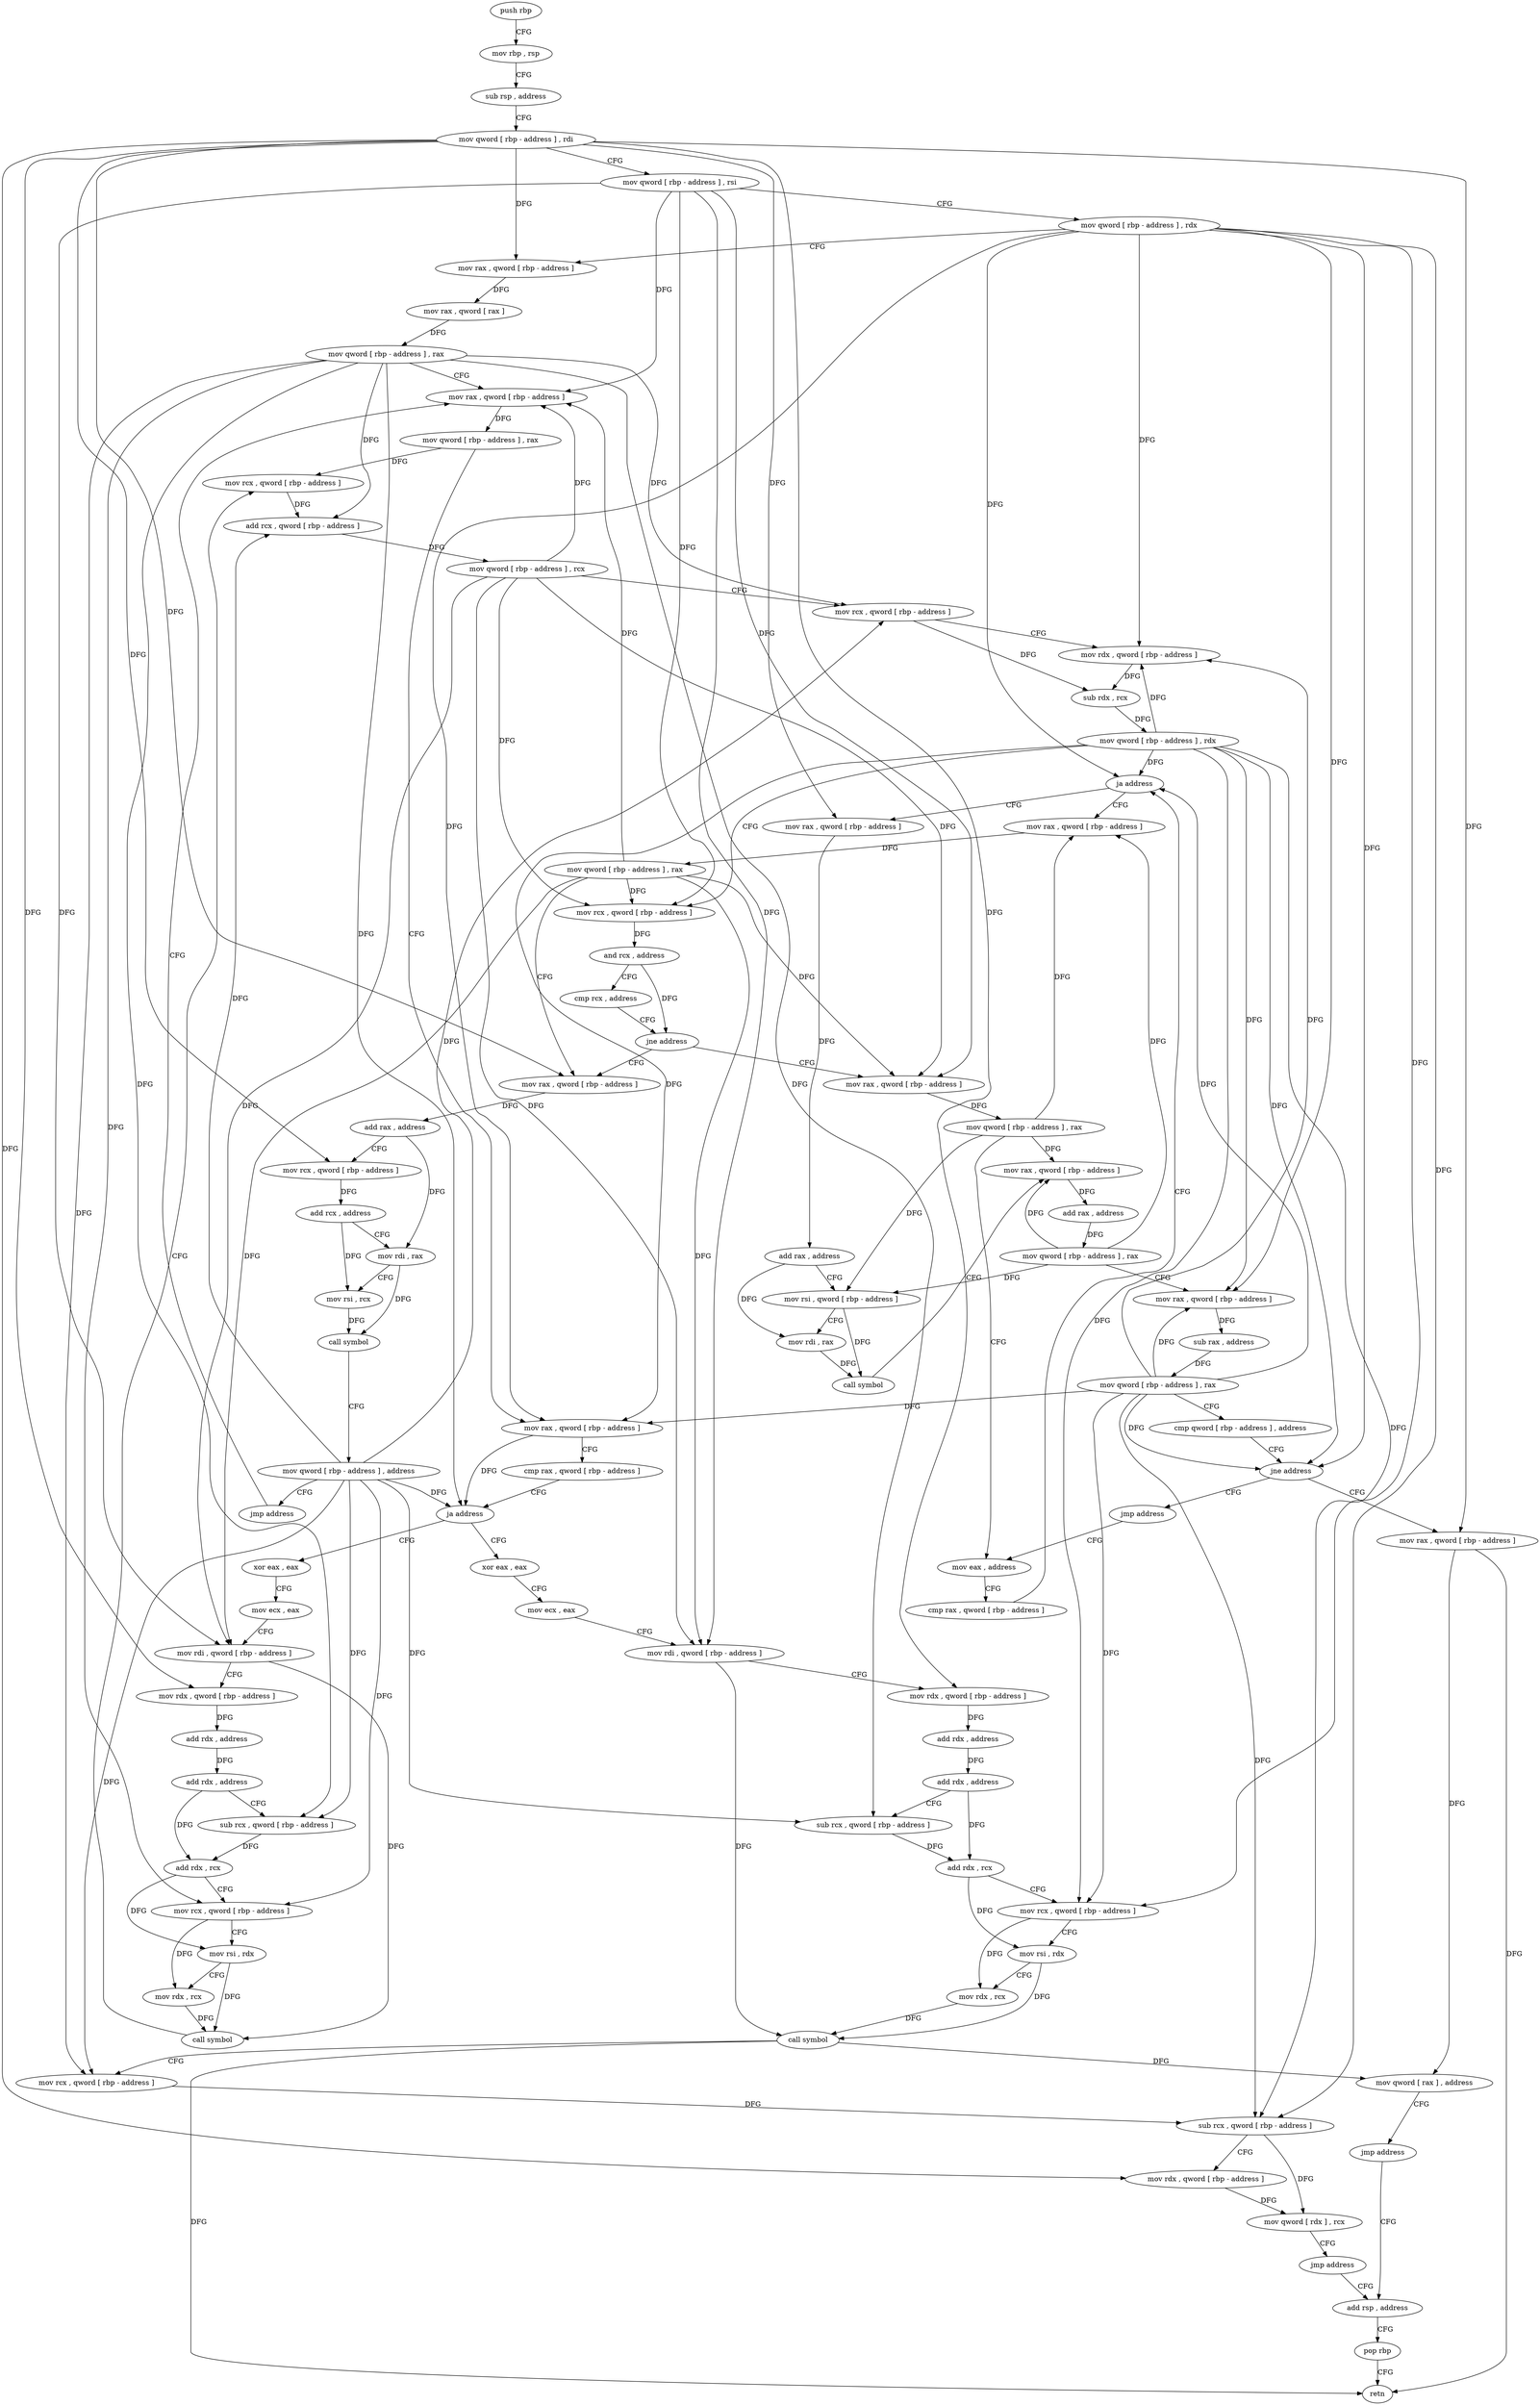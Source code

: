 digraph "func" {
"4237984" [label = "push rbp" ]
"4237985" [label = "mov rbp , rsp" ]
"4237988" [label = "sub rsp , address" ]
"4237992" [label = "mov qword [ rbp - address ] , rdi" ]
"4237996" [label = "mov qword [ rbp - address ] , rsi" ]
"4238000" [label = "mov qword [ rbp - address ] , rdx" ]
"4238004" [label = "mov rax , qword [ rbp - address ]" ]
"4238008" [label = "mov rax , qword [ rax ]" ]
"4238011" [label = "mov qword [ rbp - address ] , rax" ]
"4238015" [label = "mov rax , qword [ rbp - address ]" ]
"4238105" [label = "xor eax , eax" ]
"4238107" [label = "mov ecx , eax" ]
"4238109" [label = "mov rdi , qword [ rbp - address ]" ]
"4238113" [label = "mov rdx , qword [ rbp - address ]" ]
"4238117" [label = "add rdx , address" ]
"4238124" [label = "add rdx , address" ]
"4238131" [label = "sub rcx , qword [ rbp - address ]" ]
"4238135" [label = "add rdx , rcx" ]
"4238138" [label = "mov rcx , qword [ rbp - address ]" ]
"4238142" [label = "mov rsi , rdx" ]
"4238145" [label = "mov rdx , rcx" ]
"4238148" [label = "call symbol" ]
"4238153" [label = "mov rcx , qword [ rbp - address ]" ]
"4238157" [label = "add rcx , qword [ rbp - address ]" ]
"4238161" [label = "mov qword [ rbp - address ] , rcx" ]
"4238165" [label = "mov rcx , qword [ rbp - address ]" ]
"4238169" [label = "mov rdx , qword [ rbp - address ]" ]
"4238173" [label = "sub rdx , rcx" ]
"4238176" [label = "mov qword [ rbp - address ] , rdx" ]
"4238180" [label = "mov rcx , qword [ rbp - address ]" ]
"4238184" [label = "and rcx , address" ]
"4238191" [label = "cmp rcx , address" ]
"4238195" [label = "jne address" ]
"4238314" [label = "mov rax , qword [ rbp - address ]" ]
"4238201" [label = "mov rax , qword [ rbp - address ]" ]
"4238037" [label = "xor eax , eax" ]
"4238039" [label = "mov ecx , eax" ]
"4238041" [label = "mov rdi , qword [ rbp - address ]" ]
"4238045" [label = "mov rdx , qword [ rbp - address ]" ]
"4238049" [label = "add rdx , address" ]
"4238056" [label = "add rdx , address" ]
"4238063" [label = "sub rcx , qword [ rbp - address ]" ]
"4238067" [label = "add rdx , rcx" ]
"4238070" [label = "mov rcx , qword [ rbp - address ]" ]
"4238074" [label = "mov rsi , rdx" ]
"4238077" [label = "mov rdx , rcx" ]
"4238080" [label = "call symbol" ]
"4238085" [label = "mov rcx , qword [ rbp - address ]" ]
"4238089" [label = "sub rcx , qword [ rbp - address ]" ]
"4238093" [label = "mov rdx , qword [ rbp - address ]" ]
"4238097" [label = "mov qword [ rdx ] , rcx" ]
"4238100" [label = "jmp address" ]
"4238359" [label = "add rsp , address" ]
"4238318" [label = "add rax , address" ]
"4238324" [label = "mov rcx , qword [ rbp - address ]" ]
"4238328" [label = "add rcx , address" ]
"4238335" [label = "mov rdi , rax" ]
"4238338" [label = "mov rsi , rcx" ]
"4238341" [label = "call symbol" ]
"4238346" [label = "mov qword [ rbp - address ] , address" ]
"4238354" [label = "jmp address" ]
"4238205" [label = "mov qword [ rbp - address ] , rax" ]
"4238209" [label = "mov eax , address" ]
"4238363" [label = "pop rbp" ]
"4238364" [label = "retn" ]
"4238019" [label = "mov qword [ rbp - address ] , rax" ]
"4238023" [label = "mov rax , qword [ rbp - address ]" ]
"4238027" [label = "cmp rax , qword [ rbp - address ]" ]
"4238031" [label = "ja address" ]
"4238306" [label = "mov rax , qword [ rbp - address ]" ]
"4238310" [label = "mov qword [ rbp - address ] , rax" ]
"4238224" [label = "mov rax , qword [ rbp - address ]" ]
"4238228" [label = "add rax , address" ]
"4238234" [label = "mov rsi , qword [ rbp - address ]" ]
"4238238" [label = "mov rdi , rax" ]
"4238241" [label = "call symbol" ]
"4238246" [label = "mov rax , qword [ rbp - address ]" ]
"4238250" [label = "add rax , address" ]
"4238256" [label = "mov qword [ rbp - address ] , rax" ]
"4238260" [label = "mov rax , qword [ rbp - address ]" ]
"4238264" [label = "sub rax , address" ]
"4238270" [label = "mov qword [ rbp - address ] , rax" ]
"4238274" [label = "cmp qword [ rbp - address ] , address" ]
"4238279" [label = "jne address" ]
"4238301" [label = "jmp address" ]
"4238285" [label = "mov rax , qword [ rbp - address ]" ]
"4238289" [label = "mov qword [ rax ] , address" ]
"4238296" [label = "jmp address" ]
"4238214" [label = "cmp rax , qword [ rbp - address ]" ]
"4238218" [label = "ja address" ]
"4237984" -> "4237985" [ label = "CFG" ]
"4237985" -> "4237988" [ label = "CFG" ]
"4237988" -> "4237992" [ label = "CFG" ]
"4237992" -> "4237996" [ label = "CFG" ]
"4237992" -> "4238004" [ label = "DFG" ]
"4237992" -> "4238113" [ label = "DFG" ]
"4237992" -> "4238045" [ label = "DFG" ]
"4237992" -> "4238093" [ label = "DFG" ]
"4237992" -> "4238314" [ label = "DFG" ]
"4237992" -> "4238324" [ label = "DFG" ]
"4237992" -> "4238224" [ label = "DFG" ]
"4237992" -> "4238285" [ label = "DFG" ]
"4237996" -> "4238000" [ label = "CFG" ]
"4237996" -> "4238015" [ label = "DFG" ]
"4237996" -> "4238109" [ label = "DFG" ]
"4237996" -> "4238180" [ label = "DFG" ]
"4237996" -> "4238041" [ label = "DFG" ]
"4237996" -> "4238201" [ label = "DFG" ]
"4238000" -> "4238004" [ label = "CFG" ]
"4238000" -> "4238023" [ label = "DFG" ]
"4238000" -> "4238169" [ label = "DFG" ]
"4238000" -> "4238070" [ label = "DFG" ]
"4238000" -> "4238089" [ label = "DFG" ]
"4238000" -> "4238218" [ label = "DFG" ]
"4238000" -> "4238260" [ label = "DFG" ]
"4238000" -> "4238279" [ label = "DFG" ]
"4238004" -> "4238008" [ label = "DFG" ]
"4238008" -> "4238011" [ label = "DFG" ]
"4238011" -> "4238015" [ label = "CFG" ]
"4238011" -> "4238031" [ label = "DFG" ]
"4238011" -> "4238131" [ label = "DFG" ]
"4238011" -> "4238138" [ label = "DFG" ]
"4238011" -> "4238157" [ label = "DFG" ]
"4238011" -> "4238165" [ label = "DFG" ]
"4238011" -> "4238063" [ label = "DFG" ]
"4238011" -> "4238085" [ label = "DFG" ]
"4238015" -> "4238019" [ label = "DFG" ]
"4238105" -> "4238107" [ label = "CFG" ]
"4238107" -> "4238109" [ label = "CFG" ]
"4238109" -> "4238113" [ label = "CFG" ]
"4238109" -> "4238148" [ label = "DFG" ]
"4238113" -> "4238117" [ label = "DFG" ]
"4238117" -> "4238124" [ label = "DFG" ]
"4238124" -> "4238131" [ label = "CFG" ]
"4238124" -> "4238135" [ label = "DFG" ]
"4238131" -> "4238135" [ label = "DFG" ]
"4238135" -> "4238138" [ label = "CFG" ]
"4238135" -> "4238142" [ label = "DFG" ]
"4238138" -> "4238142" [ label = "CFG" ]
"4238138" -> "4238145" [ label = "DFG" ]
"4238142" -> "4238145" [ label = "CFG" ]
"4238142" -> "4238148" [ label = "DFG" ]
"4238145" -> "4238148" [ label = "DFG" ]
"4238148" -> "4238153" [ label = "CFG" ]
"4238153" -> "4238157" [ label = "DFG" ]
"4238157" -> "4238161" [ label = "DFG" ]
"4238161" -> "4238165" [ label = "CFG" ]
"4238161" -> "4238015" [ label = "DFG" ]
"4238161" -> "4238109" [ label = "DFG" ]
"4238161" -> "4238180" [ label = "DFG" ]
"4238161" -> "4238041" [ label = "DFG" ]
"4238161" -> "4238201" [ label = "DFG" ]
"4238165" -> "4238169" [ label = "CFG" ]
"4238165" -> "4238173" [ label = "DFG" ]
"4238169" -> "4238173" [ label = "DFG" ]
"4238173" -> "4238176" [ label = "DFG" ]
"4238176" -> "4238180" [ label = "CFG" ]
"4238176" -> "4238023" [ label = "DFG" ]
"4238176" -> "4238169" [ label = "DFG" ]
"4238176" -> "4238070" [ label = "DFG" ]
"4238176" -> "4238089" [ label = "DFG" ]
"4238176" -> "4238218" [ label = "DFG" ]
"4238176" -> "4238260" [ label = "DFG" ]
"4238176" -> "4238279" [ label = "DFG" ]
"4238180" -> "4238184" [ label = "DFG" ]
"4238184" -> "4238191" [ label = "CFG" ]
"4238184" -> "4238195" [ label = "DFG" ]
"4238191" -> "4238195" [ label = "CFG" ]
"4238195" -> "4238314" [ label = "CFG" ]
"4238195" -> "4238201" [ label = "CFG" ]
"4238314" -> "4238318" [ label = "DFG" ]
"4238201" -> "4238205" [ label = "DFG" ]
"4238037" -> "4238039" [ label = "CFG" ]
"4238039" -> "4238041" [ label = "CFG" ]
"4238041" -> "4238045" [ label = "CFG" ]
"4238041" -> "4238080" [ label = "DFG" ]
"4238045" -> "4238049" [ label = "DFG" ]
"4238049" -> "4238056" [ label = "DFG" ]
"4238056" -> "4238063" [ label = "CFG" ]
"4238056" -> "4238067" [ label = "DFG" ]
"4238063" -> "4238067" [ label = "DFG" ]
"4238067" -> "4238070" [ label = "CFG" ]
"4238067" -> "4238074" [ label = "DFG" ]
"4238070" -> "4238074" [ label = "CFG" ]
"4238070" -> "4238077" [ label = "DFG" ]
"4238074" -> "4238077" [ label = "CFG" ]
"4238074" -> "4238080" [ label = "DFG" ]
"4238077" -> "4238080" [ label = "DFG" ]
"4238080" -> "4238085" [ label = "CFG" ]
"4238080" -> "4238364" [ label = "DFG" ]
"4238080" -> "4238289" [ label = "DFG" ]
"4238085" -> "4238089" [ label = "DFG" ]
"4238089" -> "4238093" [ label = "CFG" ]
"4238089" -> "4238097" [ label = "DFG" ]
"4238093" -> "4238097" [ label = "DFG" ]
"4238097" -> "4238100" [ label = "CFG" ]
"4238100" -> "4238359" [ label = "CFG" ]
"4238359" -> "4238363" [ label = "CFG" ]
"4238318" -> "4238324" [ label = "CFG" ]
"4238318" -> "4238335" [ label = "DFG" ]
"4238324" -> "4238328" [ label = "DFG" ]
"4238328" -> "4238335" [ label = "CFG" ]
"4238328" -> "4238338" [ label = "DFG" ]
"4238335" -> "4238338" [ label = "CFG" ]
"4238335" -> "4238341" [ label = "DFG" ]
"4238338" -> "4238341" [ label = "DFG" ]
"4238341" -> "4238346" [ label = "CFG" ]
"4238346" -> "4238354" [ label = "CFG" ]
"4238346" -> "4238031" [ label = "DFG" ]
"4238346" -> "4238131" [ label = "DFG" ]
"4238346" -> "4238138" [ label = "DFG" ]
"4238346" -> "4238157" [ label = "DFG" ]
"4238346" -> "4238165" [ label = "DFG" ]
"4238346" -> "4238063" [ label = "DFG" ]
"4238346" -> "4238085" [ label = "DFG" ]
"4238354" -> "4238015" [ label = "CFG" ]
"4238205" -> "4238209" [ label = "CFG" ]
"4238205" -> "4238306" [ label = "DFG" ]
"4238205" -> "4238234" [ label = "DFG" ]
"4238205" -> "4238246" [ label = "DFG" ]
"4238209" -> "4238214" [ label = "CFG" ]
"4238363" -> "4238364" [ label = "CFG" ]
"4238019" -> "4238023" [ label = "CFG" ]
"4238019" -> "4238153" [ label = "DFG" ]
"4238023" -> "4238027" [ label = "CFG" ]
"4238023" -> "4238031" [ label = "DFG" ]
"4238027" -> "4238031" [ label = "CFG" ]
"4238031" -> "4238105" [ label = "CFG" ]
"4238031" -> "4238037" [ label = "CFG" ]
"4238306" -> "4238310" [ label = "DFG" ]
"4238310" -> "4238314" [ label = "CFG" ]
"4238310" -> "4238015" [ label = "DFG" ]
"4238310" -> "4238109" [ label = "DFG" ]
"4238310" -> "4238180" [ label = "DFG" ]
"4238310" -> "4238041" [ label = "DFG" ]
"4238310" -> "4238201" [ label = "DFG" ]
"4238224" -> "4238228" [ label = "DFG" ]
"4238228" -> "4238234" [ label = "CFG" ]
"4238228" -> "4238238" [ label = "DFG" ]
"4238234" -> "4238238" [ label = "CFG" ]
"4238234" -> "4238241" [ label = "DFG" ]
"4238238" -> "4238241" [ label = "DFG" ]
"4238241" -> "4238246" [ label = "CFG" ]
"4238246" -> "4238250" [ label = "DFG" ]
"4238250" -> "4238256" [ label = "DFG" ]
"4238256" -> "4238260" [ label = "CFG" ]
"4238256" -> "4238306" [ label = "DFG" ]
"4238256" -> "4238234" [ label = "DFG" ]
"4238256" -> "4238246" [ label = "DFG" ]
"4238260" -> "4238264" [ label = "DFG" ]
"4238264" -> "4238270" [ label = "DFG" ]
"4238270" -> "4238274" [ label = "CFG" ]
"4238270" -> "4238023" [ label = "DFG" ]
"4238270" -> "4238169" [ label = "DFG" ]
"4238270" -> "4238070" [ label = "DFG" ]
"4238270" -> "4238089" [ label = "DFG" ]
"4238270" -> "4238218" [ label = "DFG" ]
"4238270" -> "4238260" [ label = "DFG" ]
"4238270" -> "4238279" [ label = "DFG" ]
"4238274" -> "4238279" [ label = "CFG" ]
"4238279" -> "4238301" [ label = "CFG" ]
"4238279" -> "4238285" [ label = "CFG" ]
"4238301" -> "4238209" [ label = "CFG" ]
"4238285" -> "4238289" [ label = "DFG" ]
"4238285" -> "4238364" [ label = "DFG" ]
"4238289" -> "4238296" [ label = "CFG" ]
"4238296" -> "4238359" [ label = "CFG" ]
"4238214" -> "4238218" [ label = "CFG" ]
"4238218" -> "4238306" [ label = "CFG" ]
"4238218" -> "4238224" [ label = "CFG" ]
}
